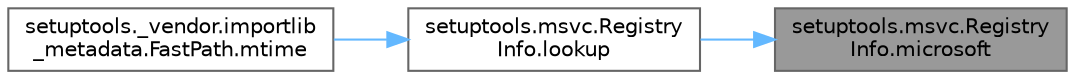 digraph "setuptools.msvc.RegistryInfo.microsoft"
{
 // LATEX_PDF_SIZE
  bgcolor="transparent";
  edge [fontname=Helvetica,fontsize=10,labelfontname=Helvetica,labelfontsize=10];
  node [fontname=Helvetica,fontsize=10,shape=box,height=0.2,width=0.4];
  rankdir="RL";
  Node1 [id="Node000001",label="setuptools.msvc.Registry\lInfo.microsoft",height=0.2,width=0.4,color="gray40", fillcolor="grey60", style="filled", fontcolor="black",tooltip=" "];
  Node1 -> Node2 [id="edge1_Node000001_Node000002",dir="back",color="steelblue1",style="solid",tooltip=" "];
  Node2 [id="Node000002",label="setuptools.msvc.Registry\lInfo.lookup",height=0.2,width=0.4,color="grey40", fillcolor="white", style="filled",URL="$classsetuptools_1_1msvc_1_1_registry_info.html#ac80ce21eb32e86c2ff3a0492abfdfde6",tooltip=" "];
  Node2 -> Node3 [id="edge2_Node000002_Node000003",dir="back",color="steelblue1",style="solid",tooltip=" "];
  Node3 [id="Node000003",label="setuptools._vendor.importlib\l_metadata.FastPath.mtime",height=0.2,width=0.4,color="grey40", fillcolor="white", style="filled",URL="$classsetuptools_1_1__vendor_1_1importlib__metadata_1_1_fast_path.html#a24fa4adc6ed46c05e3de01b52bdfc481",tooltip=" "];
}
